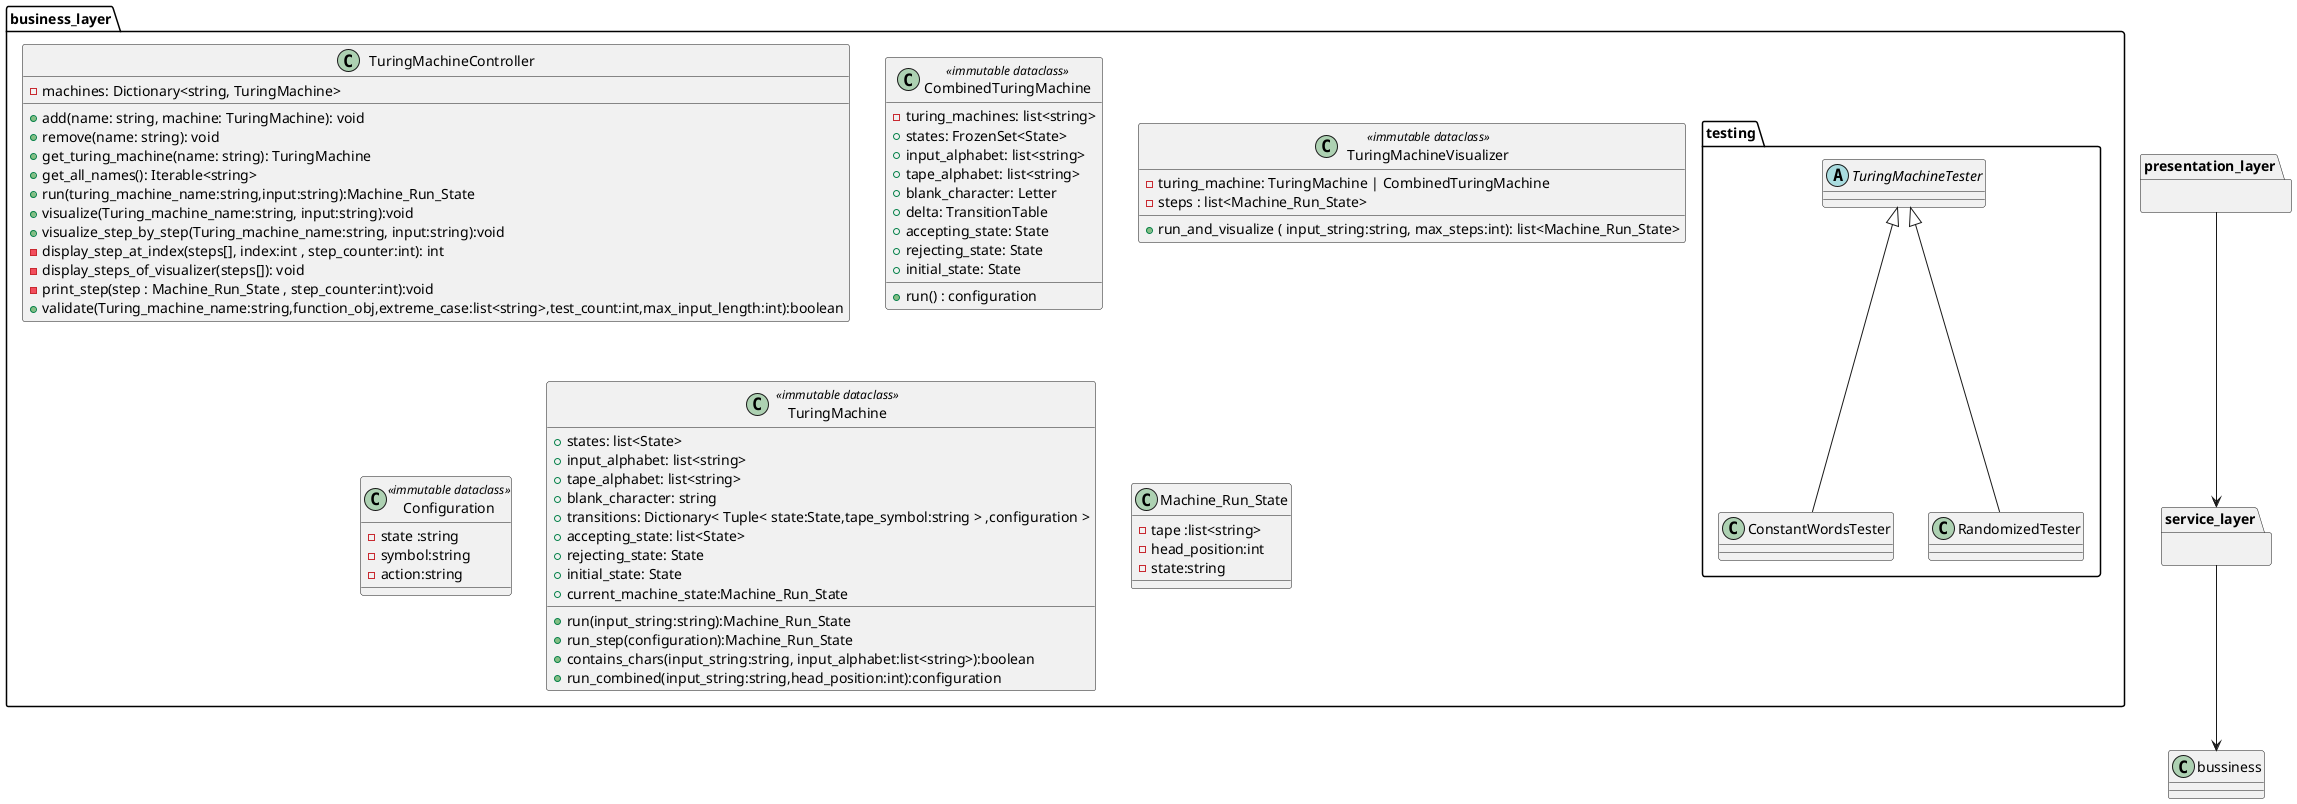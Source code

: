 @startuml



package business_layer {
    class TuringMachineController {
        - machines: Dictionary<string, TuringMachine>

        + add(name: string, machine: TuringMachine): void
        + remove(name: string): void
        + get_turing_machine(name: string): TuringMachine
        + get_all_names(): Iterable<string>
        + run(turing_machine_name:string,input:string):Machine_Run_State
        +visualize(Turing_machine_name:string, input:string):void
        +visualize_step_by_step(Turing_machine_name:string, input:string):void
        -display_step_at_index(steps[], index:int , step_counter:int): int
        -display_steps_of_visualizer(steps[]): void
        -print_step(step : Machine_Run_State , step_counter:int):void
        +validate(Turing_machine_name:string,function_obj,extreme_case:list<string>,test_count:int,max_input_length:int):boolean

    }


 class CombinedTuringMachine <<immutable dataclass>> {
        -turing_machines: list<string>
        +run() : configuration
        + states: FrozenSet<State>
        + input_alphabet: list<string>
        + tape_alphabet: list<string>
        + blank_character: Letter
        + delta: TransitionTable
        + accepting_state: State
        + rejecting_state: State
        + initial_state: State

    }


     class TuringMachineVisualizer <<immutable dataclass>> {
        -turing_machine: TuringMachine | CombinedTuringMachine
        -steps : list<Machine_Run_State>
        +run_and_visualize ( input_string:string, max_steps:int): list<Machine_Run_State>
    }

    class Configuration <<immutable dataclass>> {
         -state :string
        -symbol:string
        -action:string
    }



    class TuringMachine <<immutable dataclass>> {
        + states: list<State>
        + input_alphabet: list<string>
        + tape_alphabet: list<string>
        + blank_character: string
        + transitions: Dictionary< Tuple< state:State,tape_symbol:string > ,configuration >
        + accepting_state: list<State>
        + rejecting_state: State
        + initial_state: State
        +current_machine_state:Machine_Run_State
        +run(input_string:string):Machine_Run_State
        +run_step(configuration):Machine_Run_State
        +contains_chars(input_string:string, input_alphabet:list<string>):boolean
        +run_combined(input_string:string,head_position:int):configuration

    }

    class Machine_Run_State {
       -tape :list<string>
       -head_position:int
       -state:string
    }



package testing {
    abstract class TuringMachineTester {

    }

    class ConstantWordsTester {

    }

    class RandomizedTester {

    }

    ConstantWordsTester -u-|> TuringMachineTester
    RandomizedTester -u-|> TuringMachineTester

    }
}


package service_layer {

}

package presentation_layer {

}

service_layer -d-> bussiness
presentation_layer -d-> service_layer

@enduml